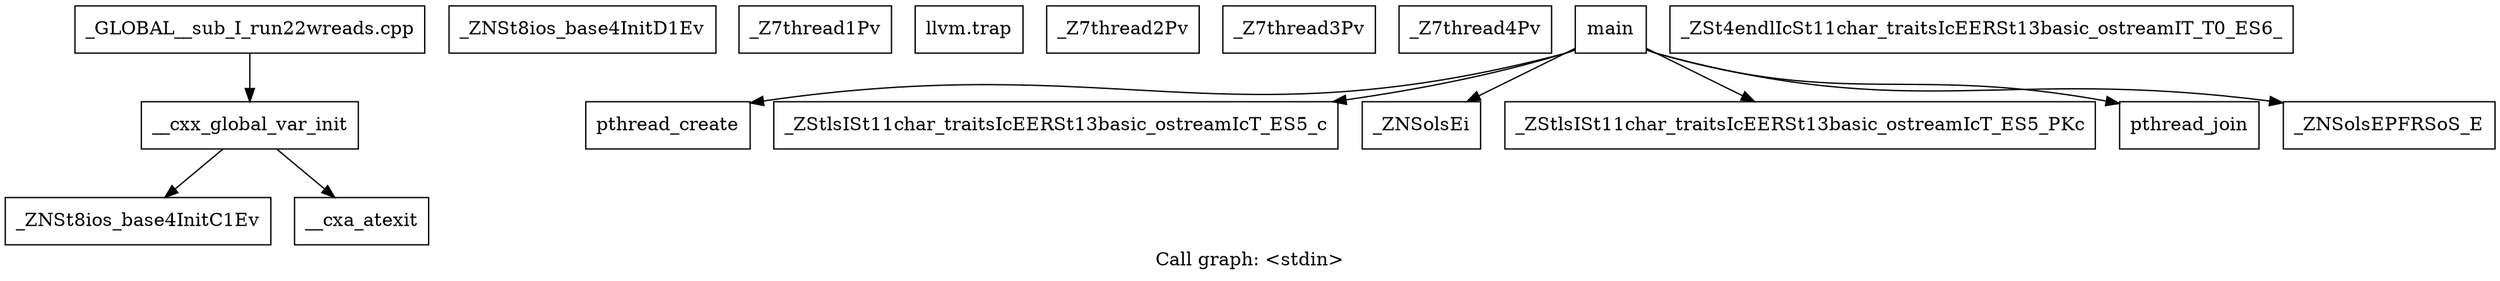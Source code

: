 digraph "Call graph: \<stdin\>" {
	label="Call graph: \<stdin\>";

	Node0x559e9e6bf4c0 [shape=record,label="{_GLOBAL__sub_I_run22wreads.cpp}"];
	Node0x559e9e6bf4c0 -> Node0x559e9e6bda10;
	Node0x559e9e6bda10 [shape=record,label="{__cxx_global_var_init}"];
	Node0x559e9e6bda10 -> Node0x559e9e6bda90;
	Node0x559e9e6bda10 -> Node0x559e9e6bdf50;
	Node0x559e9e6bda90 [shape=record,label="{_ZNSt8ios_base4InitC1Ev}"];
	Node0x559e9e6be060 [shape=record,label="{_ZNSt8ios_base4InitD1Ev}"];
	Node0x559e9e6bdf50 [shape=record,label="{__cxa_atexit}"];
	Node0x559e9e6be170 [shape=record,label="{_Z7thread1Pv}"];
	Node0x559e9e6be1f0 [shape=record,label="{llvm.trap}"];
	Node0x559e9e6be3c0 [shape=record,label="{_Z7thread2Pv}"];
	Node0x559e9e6be440 [shape=record,label="{_Z7thread3Pv}"];
	Node0x559e9e6be4c0 [shape=record,label="{_Z7thread4Pv}"];
	Node0x559e9e6be540 [shape=record,label="{main}"];
	Node0x559e9e6be540 -> Node0x559e9e6be850;
	Node0x559e9e6be540 -> Node0x559e9e6bf2a0;
	Node0x559e9e6be540 -> Node0x559e9e6bed10;
	Node0x559e9e6be540 -> Node0x559e9e6be980;
	Node0x559e9e6be540 -> Node0x559e9e6be900;
	Node0x559e9e6be540 -> Node0x559e9e6bec90;
	Node0x559e9e6be850 [shape=record,label="{pthread_create}"];
	Node0x559e9e6be900 [shape=record,label="{pthread_join}"];
	Node0x559e9e6be980 [shape=record,label="{_ZStlsISt11char_traitsIcEERSt13basic_ostreamIcT_ES5_PKc}"];
	Node0x559e9e6bf3b0 [shape=record,label="{_ZSt4endlIcSt11char_traitsIcEERSt13basic_ostreamIT_T0_ES6_}"];
	Node0x559e9e6bec90 [shape=record,label="{_ZNSolsEPFRSoS_E}"];
	Node0x559e9e6bed10 [shape=record,label="{_ZNSolsEi}"];
	Node0x559e9e6bf2a0 [shape=record,label="{_ZStlsISt11char_traitsIcEERSt13basic_ostreamIcT_ES5_c}"];
}
